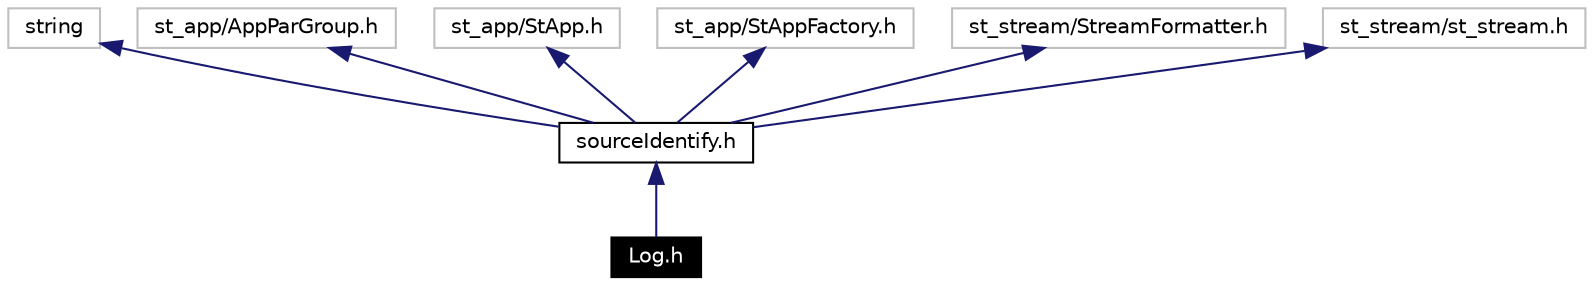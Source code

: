 digraph inheritance
{
  Node44 [shape="box",label="Log.h",fontsize=10,height=0.2,width=0.4,fontname="Helvetica",color="black",style="filled" fontcolor="white"];
  Node45 -> Node44 [dir=back,color="midnightblue",fontsize=10,style="solid",fontname="Helvetica"];
  Node45 [shape="box",label="sourceIdentify.h",fontsize=10,height=0.2,width=0.4,fontname="Helvetica",color="black",URL="$source_identify_8h.html"];
  Node46 -> Node45 [dir=back,color="midnightblue",fontsize=10,style="solid",fontname="Helvetica"];
  Node46 [shape="box",label="string",fontsize=10,height=0.2,width=0.4,fontname="Helvetica",color="grey75"];
  Node47 -> Node45 [dir=back,color="midnightblue",fontsize=10,style="solid",fontname="Helvetica"];
  Node47 [shape="box",label="st_app/AppParGroup.h",fontsize=10,height=0.2,width=0.4,fontname="Helvetica",color="grey75"];
  Node48 -> Node45 [dir=back,color="midnightblue",fontsize=10,style="solid",fontname="Helvetica"];
  Node48 [shape="box",label="st_app/StApp.h",fontsize=10,height=0.2,width=0.4,fontname="Helvetica",color="grey75"];
  Node49 -> Node45 [dir=back,color="midnightblue",fontsize=10,style="solid",fontname="Helvetica"];
  Node49 [shape="box",label="st_app/StAppFactory.h",fontsize=10,height=0.2,width=0.4,fontname="Helvetica",color="grey75"];
  Node50 -> Node45 [dir=back,color="midnightblue",fontsize=10,style="solid",fontname="Helvetica"];
  Node50 [shape="box",label="st_stream/StreamFormatter.h",fontsize=10,height=0.2,width=0.4,fontname="Helvetica",color="grey75"];
  Node51 -> Node45 [dir=back,color="midnightblue",fontsize=10,style="solid",fontname="Helvetica"];
  Node51 [shape="box",label="st_stream/st_stream.h",fontsize=10,height=0.2,width=0.4,fontname="Helvetica",color="grey75"];
}

